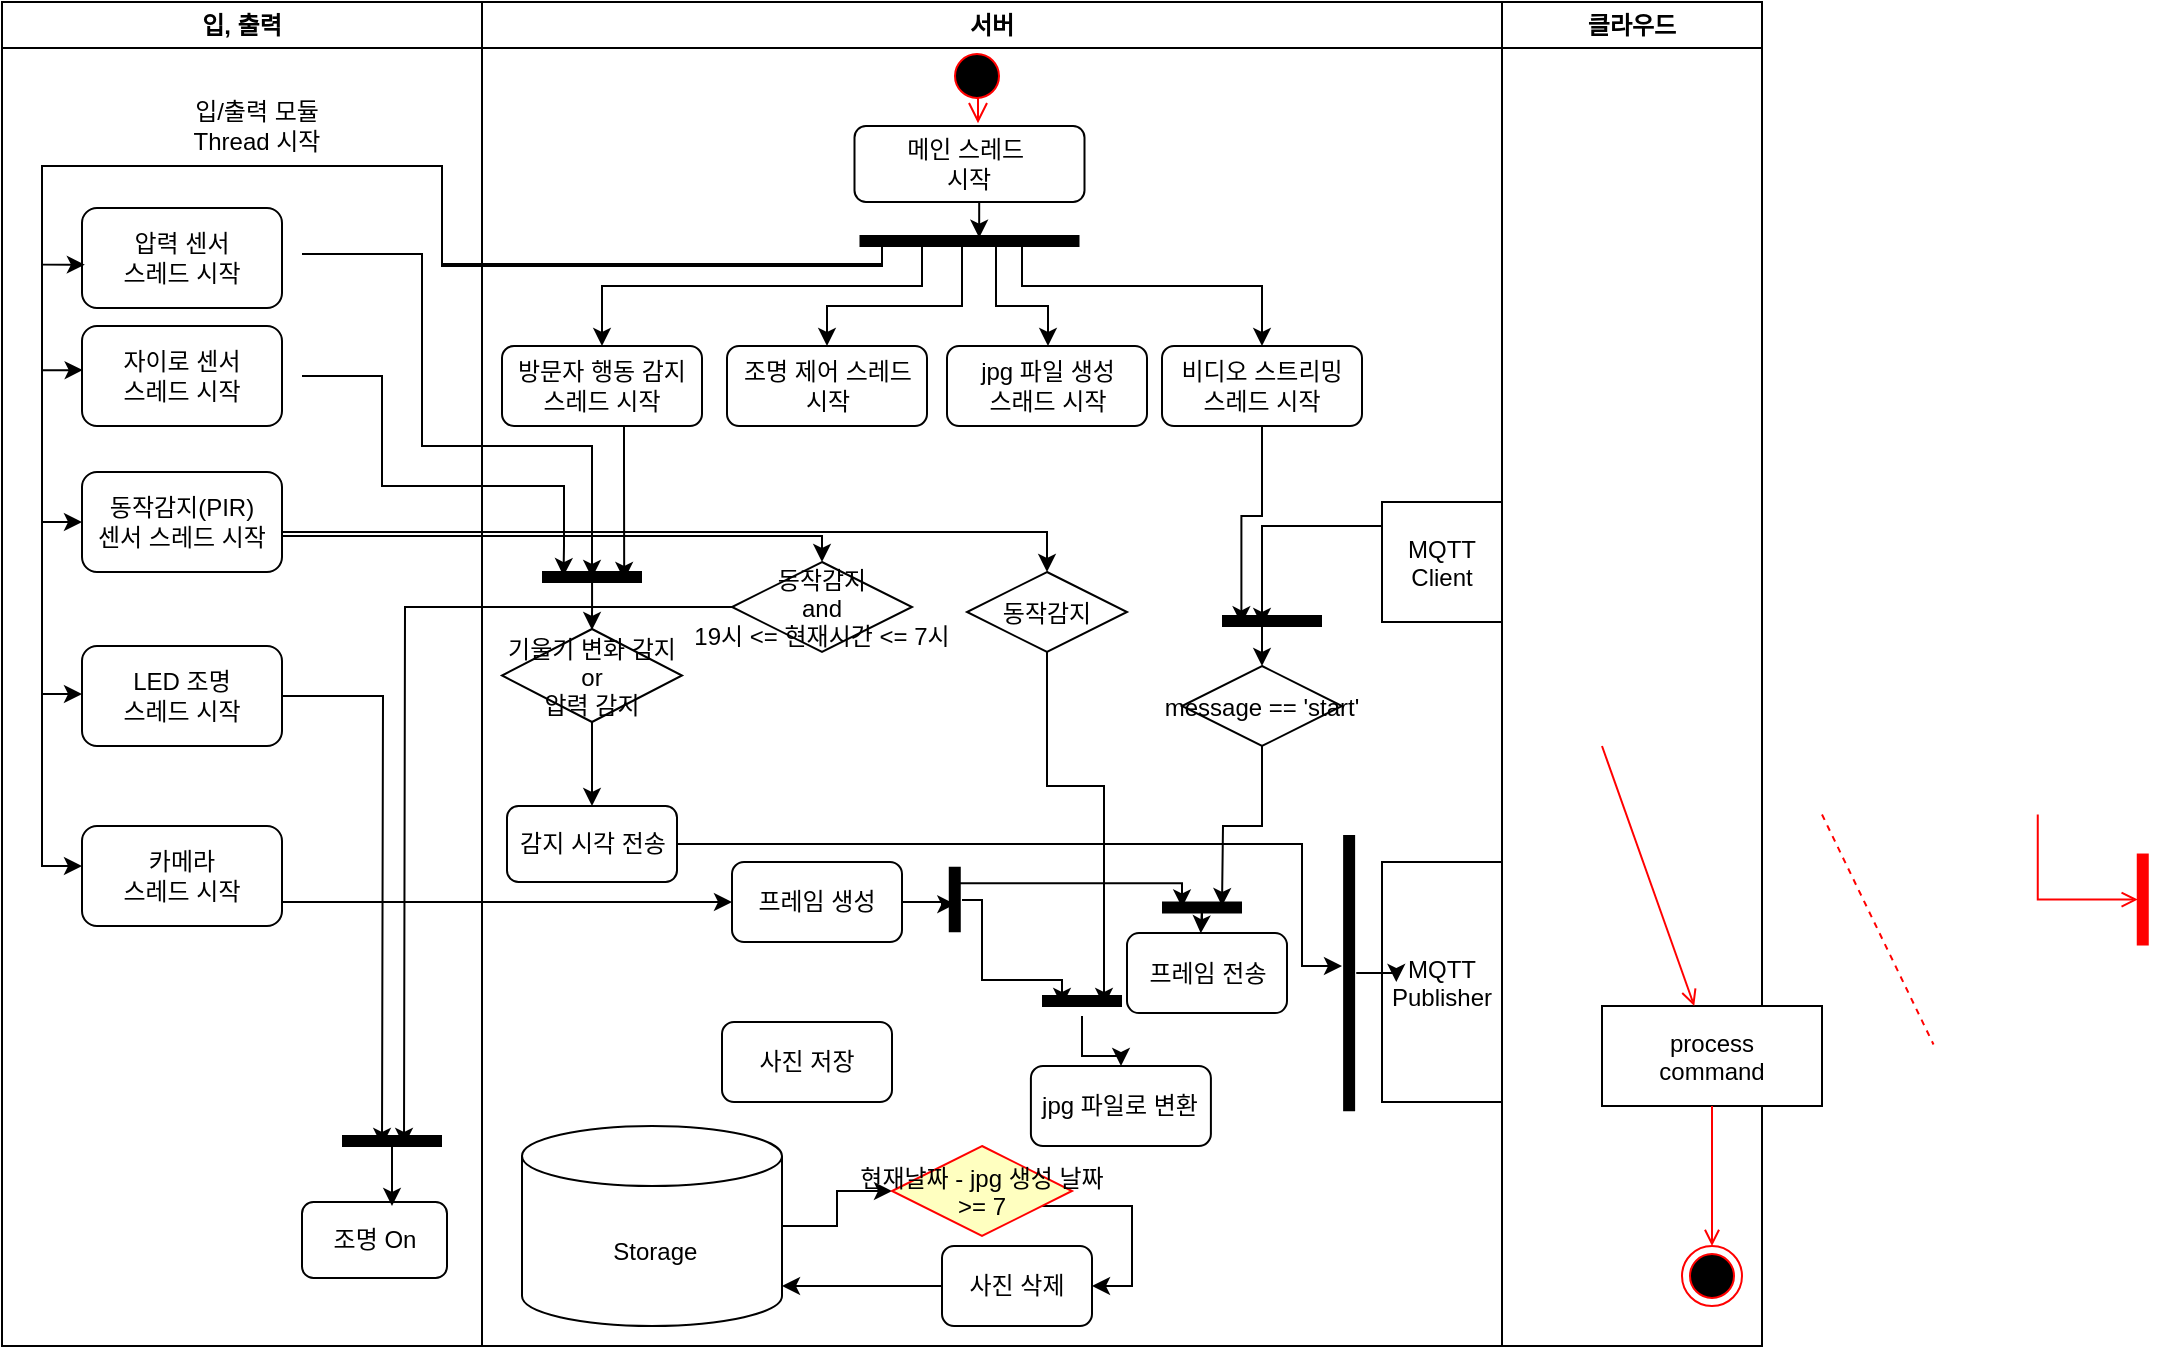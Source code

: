 <mxfile version="14.7.4" type="github">
  <diagram name="Page-1" id="e7e014a7-5840-1c2e-5031-d8a46d1fe8dd">
    <mxGraphModel dx="752" dy="374" grid="1" gridSize="10" guides="1" tooltips="1" connect="1" arrows="1" fold="1" page="1" pageScale="1" pageWidth="1169" pageHeight="826" background="none" math="0" shadow="0">
      <root>
        <mxCell id="0" />
        <mxCell id="1" parent="0" />
        <mxCell id="2" value="입, 출력" style="swimlane;whiteSpace=wrap;startSize=23;" parent="1" vertex="1">
          <mxGeometry x="190" y="128" width="240" height="672" as="geometry" />
        </mxCell>
        <mxCell id="L_vHGLZkjsYfhN7t1LTF-90" value="&lt;font style=&quot;font-size: 12px&quot;&gt;입/출력 모듈 Thread 시작&lt;/font&gt;" style="text;html=1;strokeColor=none;fillColor=none;align=center;verticalAlign=middle;whiteSpace=wrap;rounded=0;rotation=0;" vertex="1" parent="2">
          <mxGeometry x="90" y="52" width="74.5" height="20" as="geometry" />
        </mxCell>
        <mxCell id="L_vHGLZkjsYfhN7t1LTF-173" value="&lt;span&gt;압력 센서&lt;/span&gt;&lt;br&gt;스레드 시작" style="rounded=1;whiteSpace=wrap;html=1;startSize=23;" vertex="1" parent="2">
          <mxGeometry x="40" y="103" width="100" height="50" as="geometry" />
        </mxCell>
        <mxCell id="L_vHGLZkjsYfhN7t1LTF-172" value="자이로 센서&lt;br style=&quot;padding: 0px ; margin: 0px&quot;&gt;스레드 시작" style="rounded=1;whiteSpace=wrap;html=1;startSize=23;" vertex="1" parent="2">
          <mxGeometry x="40" y="162" width="100" height="50" as="geometry" />
        </mxCell>
        <mxCell id="L_vHGLZkjsYfhN7t1LTF-171" value="동작감지(PIR)&lt;br&gt;센서 스레드 시작" style="rounded=1;whiteSpace=wrap;html=1;startSize=23;" vertex="1" parent="2">
          <mxGeometry x="40" y="235" width="100" height="50" as="geometry" />
        </mxCell>
        <mxCell id="L_vHGLZkjsYfhN7t1LTF-170" value="&lt;span&gt;LED 조명&lt;br&gt;스레드 시작&lt;br&gt;&lt;/span&gt;" style="rounded=1;whiteSpace=wrap;html=1;startSize=23;" vertex="1" parent="2">
          <mxGeometry x="40" y="322" width="100" height="50" as="geometry" />
        </mxCell>
        <mxCell id="L_vHGLZkjsYfhN7t1LTF-176" value="&lt;span&gt;카메라&lt;/span&gt;&lt;br style=&quot;padding: 0px ; margin: 0px&quot;&gt;스레드 시작" style="rounded=1;whiteSpace=wrap;html=1;startSize=23;" vertex="1" parent="2">
          <mxGeometry x="40" y="412" width="100" height="50" as="geometry" />
        </mxCell>
        <mxCell id="L_vHGLZkjsYfhN7t1LTF-133" value="조명 On" style="rounded=1;whiteSpace=wrap;html=1;startSize=23;" vertex="1" parent="2">
          <mxGeometry x="150" y="600" width="72.5" height="38" as="geometry" />
        </mxCell>
        <mxCell id="3" value="서버" style="swimlane;whiteSpace=wrap;startSize=23;" parent="1" vertex="1">
          <mxGeometry x="430" y="128" width="510" height="672" as="geometry" />
        </mxCell>
        <mxCell id="14" value="" style="edgeStyle=elbowEdgeStyle;elbow=horizontal;verticalAlign=bottom;endArrow=open;endSize=8;strokeColor=#FF0000;endFill=1;rounded=0;exitX=0.577;exitY=0.84;exitDx=0;exitDy=0;exitPerimeter=0;entryX=0.537;entryY=-0.036;entryDx=0;entryDy=0;entryPerimeter=0;" parent="3" source="13" target="L_vHGLZkjsYfhN7t1LTF-69" edge="1">
          <mxGeometry x="332.5" y="10" as="geometry">
            <mxPoint x="366" y="72" as="targetPoint" />
            <Array as="points">
              <mxPoint x="248" y="62" />
            </Array>
          </mxGeometry>
        </mxCell>
        <mxCell id="L_vHGLZkjsYfhN7t1LTF-147" style="edgeStyle=orthogonalEdgeStyle;rounded=0;orthogonalLoop=1;jettySize=auto;html=1;exitX=0.5;exitY=1;exitDx=0;exitDy=0;entryX=0.544;entryY=0.389;entryDx=0;entryDy=0;entryPerimeter=0;startSize=23;strokeColor=#000000;" edge="1" parent="3" source="L_vHGLZkjsYfhN7t1LTF-69" target="L_vHGLZkjsYfhN7t1LTF-71">
          <mxGeometry relative="1" as="geometry" />
        </mxCell>
        <mxCell id="L_vHGLZkjsYfhN7t1LTF-69" value="메인 스레드&amp;nbsp;&lt;br&gt;시작" style="rounded=1;whiteSpace=wrap;html=1;" vertex="1" parent="3">
          <mxGeometry x="186.25" y="62" width="115" height="38" as="geometry" />
        </mxCell>
        <mxCell id="L_vHGLZkjsYfhN7t1LTF-148" style="edgeStyle=orthogonalEdgeStyle;rounded=0;orthogonalLoop=1;jettySize=auto;html=1;startSize=23;strokeColor=#000000;exitX=0.468;exitY=0.528;exitDx=0;exitDy=0;exitPerimeter=0;" edge="1" parent="3" source="L_vHGLZkjsYfhN7t1LTF-71" target="L_vHGLZkjsYfhN7t1LTF-99">
          <mxGeometry relative="1" as="geometry">
            <Array as="points">
              <mxPoint x="220" y="120" />
              <mxPoint x="220" y="142" />
              <mxPoint x="60" y="142" />
            </Array>
          </mxGeometry>
        </mxCell>
        <mxCell id="L_vHGLZkjsYfhN7t1LTF-149" style="edgeStyle=orthogonalEdgeStyle;rounded=0;orthogonalLoop=1;jettySize=auto;html=1;exitX=0.567;exitY=0.544;exitDx=0;exitDy=0;exitPerimeter=0;entryX=0.5;entryY=0;entryDx=0;entryDy=0;startSize=23;strokeColor=#000000;" edge="1" parent="3" source="L_vHGLZkjsYfhN7t1LTF-71" target="L_vHGLZkjsYfhN7t1LTF-96">
          <mxGeometry relative="1" as="geometry">
            <Array as="points">
              <mxPoint x="240" y="120" />
              <mxPoint x="240" y="152" />
              <mxPoint x="173" y="152" />
            </Array>
          </mxGeometry>
        </mxCell>
        <mxCell id="L_vHGLZkjsYfhN7t1LTF-150" style="edgeStyle=orthogonalEdgeStyle;rounded=0;orthogonalLoop=1;jettySize=auto;html=1;exitX=0.75;exitY=0.5;exitDx=0;exitDy=0;exitPerimeter=0;startSize=23;strokeColor=#000000;" edge="1" parent="3" source="L_vHGLZkjsYfhN7t1LTF-71" target="L_vHGLZkjsYfhN7t1LTF-97">
          <mxGeometry relative="1" as="geometry">
            <Array as="points">
              <mxPoint x="257" y="152" />
              <mxPoint x="283" y="152" />
            </Array>
          </mxGeometry>
        </mxCell>
        <mxCell id="L_vHGLZkjsYfhN7t1LTF-151" style="edgeStyle=orthogonalEdgeStyle;rounded=0;orthogonalLoop=1;jettySize=auto;html=1;exitX=0.75;exitY=0.5;exitDx=0;exitDy=0;exitPerimeter=0;entryX=0.5;entryY=0;entryDx=0;entryDy=0;startSize=23;strokeColor=#000000;" edge="1" parent="3" source="L_vHGLZkjsYfhN7t1LTF-71" target="L_vHGLZkjsYfhN7t1LTF-100">
          <mxGeometry relative="1" as="geometry">
            <Array as="points">
              <mxPoint x="270" y="120" />
              <mxPoint x="270" y="142" />
              <mxPoint x="390" y="142" />
            </Array>
          </mxGeometry>
        </mxCell>
        <mxCell id="L_vHGLZkjsYfhN7t1LTF-71" value="" style="shape=line;strokeWidth=6;strokeColor=#000000;rotation=0;fillColor=#FFFFFF;" vertex="1" parent="3">
          <mxGeometry x="188.75" y="112" width="110" height="15" as="geometry" />
        </mxCell>
        <mxCell id="13" value="" style="ellipse;shape=startState;fillColor=#000000;strokeColor=#ff0000;" parent="3" vertex="1">
          <mxGeometry x="232.5" y="22" width="30" height="30" as="geometry" />
        </mxCell>
        <mxCell id="L_vHGLZkjsYfhN7t1LTF-84" value="MQTT&#xa;Client" style="" vertex="1" parent="3">
          <mxGeometry x="450" y="250" width="60" height="60" as="geometry" />
        </mxCell>
        <mxCell id="L_vHGLZkjsYfhN7t1LTF-85" value="MQTT&#xa;Publisher" style="shadow=0;" vertex="1" parent="3">
          <mxGeometry x="450" y="430" width="60" height="120" as="geometry" />
        </mxCell>
        <mxCell id="L_vHGLZkjsYfhN7t1LTF-100" value="비디오 스트리밍&lt;br style=&quot;padding: 0px ; margin: 0px&quot;&gt;스레드 시작" style="rounded=1;whiteSpace=wrap;html=1;strokeColor=#000000;fillColor=#FFFFFF;" vertex="1" parent="3">
          <mxGeometry x="340" y="172" width="100" height="40" as="geometry" />
        </mxCell>
        <mxCell id="L_vHGLZkjsYfhN7t1LTF-168" style="edgeStyle=orthogonalEdgeStyle;rounded=0;orthogonalLoop=1;jettySize=auto;html=1;entryX=0.822;entryY=0.6;entryDx=0;entryDy=0;entryPerimeter=0;startSize=23;strokeColor=#000000;" edge="1" parent="3" source="L_vHGLZkjsYfhN7t1LTF-99" target="L_vHGLZkjsYfhN7t1LTF-167">
          <mxGeometry relative="1" as="geometry">
            <Array as="points">
              <mxPoint x="71" y="232" />
              <mxPoint x="71" y="232" />
            </Array>
          </mxGeometry>
        </mxCell>
        <mxCell id="L_vHGLZkjsYfhN7t1LTF-99" value="방문자 행동 감지&lt;br style=&quot;padding: 0px ; margin: 0px&quot;&gt;스레드 시작" style="rounded=1;whiteSpace=wrap;html=1;strokeColor=#000000;fillColor=#FFFFFF;" vertex="1" parent="3">
          <mxGeometry x="10" y="172" width="100" height="40" as="geometry" />
        </mxCell>
        <mxCell id="L_vHGLZkjsYfhN7t1LTF-97" value="jpg 파일 생성&lt;br style=&quot;padding: 0px ; margin: 0px&quot;&gt;스래드 시작" style="rounded=1;whiteSpace=wrap;html=1;strokeColor=#000000;fillColor=#FFFFFF;" vertex="1" parent="3">
          <mxGeometry x="232.5" y="172" width="100" height="40" as="geometry" />
        </mxCell>
        <mxCell id="L_vHGLZkjsYfhN7t1LTF-96" value="조명 제어 스레드&lt;br&gt;시작" style="rounded=1;whiteSpace=wrap;html=1;strokeColor=#000000;fillColor=#FFFFFF;" vertex="1" parent="3">
          <mxGeometry x="122.5" y="172" width="100" height="40" as="geometry" />
        </mxCell>
        <mxCell id="21" value="동작감지" style="rhombus;fillColor=#FFFFFF;strokeColor=#000000;" parent="3" vertex="1">
          <mxGeometry x="242.5" y="285" width="80" height="40" as="geometry" />
        </mxCell>
        <mxCell id="L_vHGLZkjsYfhN7t1LTF-118" value="jpg 파일로 변환" style="rounded=1;whiteSpace=wrap;html=1;strokeColor=#000000;fillColor=#FFFFFF;" vertex="1" parent="3">
          <mxGeometry x="274.45" y="532" width="90" height="40" as="geometry" />
        </mxCell>
        <mxCell id="L_vHGLZkjsYfhN7t1LTF-204" style="edgeStyle=orthogonalEdgeStyle;rounded=0;orthogonalLoop=1;jettySize=auto;html=1;startSize=23;strokeColor=#000000;" edge="1" parent="3" source="L_vHGLZkjsYfhN7t1LTF-119">
          <mxGeometry relative="1" as="geometry">
            <mxPoint x="370" y="452" as="targetPoint" />
          </mxGeometry>
        </mxCell>
        <mxCell id="L_vHGLZkjsYfhN7t1LTF-119" value="message == &#39;start&#39;" style="rhombus;fillColor=#FFFFFF;strokeColor=#000000;" vertex="1" parent="3">
          <mxGeometry x="350.0" y="332" width="80" height="40" as="geometry" />
        </mxCell>
        <mxCell id="L_vHGLZkjsYfhN7t1LTF-120" value="프레임 생성" style="rounded=1;whiteSpace=wrap;html=1;strokeColor=#000000;fillColor=#FFFFFF;" vertex="1" parent="3">
          <mxGeometry x="125" y="430" width="85" height="40" as="geometry" />
        </mxCell>
        <mxCell id="L_vHGLZkjsYfhN7t1LTF-122" value="동작감지&#xa;and&#xa;19시 &lt;= 현재시간 &lt;= 7시" style="rhombus;fillColor=#FFFFFF;strokeColor=#000000;" vertex="1" parent="3">
          <mxGeometry x="125" y="280" width="90" height="45" as="geometry" />
        </mxCell>
        <mxCell id="L_vHGLZkjsYfhN7t1LTF-183" style="edgeStyle=orthogonalEdgeStyle;rounded=0;orthogonalLoop=1;jettySize=auto;html=1;startSize=23;strokeColor=#000000;" edge="1" parent="3" source="L_vHGLZkjsYfhN7t1LTF-123" target="L_vHGLZkjsYfhN7t1LTF-132">
          <mxGeometry relative="1" as="geometry" />
        </mxCell>
        <mxCell id="L_vHGLZkjsYfhN7t1LTF-123" value="기울기 변화 감지&#xa;or&#xa;압력 감지" style="rhombus;fillColor=#FFFFFF;strokeColor=#000000;shadow=0;" vertex="1" parent="3">
          <mxGeometry x="10" y="313.5" width="90" height="46.5" as="geometry" />
        </mxCell>
        <mxCell id="L_vHGLZkjsYfhN7t1LTF-200" style="edgeStyle=orthogonalEdgeStyle;rounded=0;orthogonalLoop=1;jettySize=auto;html=1;startSize=23;strokeColor=#000000;" edge="1" parent="3" source="L_vHGLZkjsYfhN7t1LTF-127" target="L_vHGLZkjsYfhN7t1LTF-128">
          <mxGeometry relative="1" as="geometry" />
        </mxCell>
        <mxCell id="L_vHGLZkjsYfhN7t1LTF-127" value="&amp;nbsp;Storage" style="shape=cylinder3;whiteSpace=wrap;html=1;boundedLbl=1;backgroundOutline=1;size=15;startSize=23;" vertex="1" parent="3">
          <mxGeometry x="20" y="562" width="130" height="100" as="geometry" />
        </mxCell>
        <mxCell id="L_vHGLZkjsYfhN7t1LTF-201" style="edgeStyle=orthogonalEdgeStyle;rounded=0;orthogonalLoop=1;jettySize=auto;html=1;entryX=1;entryY=0.5;entryDx=0;entryDy=0;startSize=23;strokeColor=#000000;" edge="1" parent="3" source="L_vHGLZkjsYfhN7t1LTF-128" target="L_vHGLZkjsYfhN7t1LTF-130">
          <mxGeometry relative="1" as="geometry">
            <Array as="points">
              <mxPoint x="325" y="602" />
              <mxPoint x="325" y="642" />
            </Array>
          </mxGeometry>
        </mxCell>
        <mxCell id="L_vHGLZkjsYfhN7t1LTF-128" value="현재날짜 - jpg 생성 날짜&#xa;&gt;= 7" style="rhombus;fillColor=#ffffc0;strokeColor=#ff0000;" vertex="1" parent="3">
          <mxGeometry x="205" y="572" width="90" height="45" as="geometry" />
        </mxCell>
        <mxCell id="L_vHGLZkjsYfhN7t1LTF-202" style="edgeStyle=orthogonalEdgeStyle;rounded=0;orthogonalLoop=1;jettySize=auto;html=1;startSize=23;strokeColor=#000000;" edge="1" parent="3" source="L_vHGLZkjsYfhN7t1LTF-130" target="L_vHGLZkjsYfhN7t1LTF-127">
          <mxGeometry relative="1" as="geometry">
            <Array as="points">
              <mxPoint x="190" y="642" />
              <mxPoint x="190" y="642" />
            </Array>
          </mxGeometry>
        </mxCell>
        <mxCell id="L_vHGLZkjsYfhN7t1LTF-130" value="사진 삭제" style="rounded=1;whiteSpace=wrap;html=1;startSize=23;" vertex="1" parent="3">
          <mxGeometry x="230" y="622" width="75" height="40" as="geometry" />
        </mxCell>
        <mxCell id="L_vHGLZkjsYfhN7t1LTF-131" value="사진 저장" style="rounded=1;whiteSpace=wrap;html=1;startSize=23;" vertex="1" parent="3">
          <mxGeometry x="120" y="510" width="85" height="40" as="geometry" />
        </mxCell>
        <mxCell id="L_vHGLZkjsYfhN7t1LTF-132" value="감지 시각 전송" style="rounded=1;whiteSpace=wrap;html=1;startSize=23;" vertex="1" parent="3">
          <mxGeometry x="12.5" y="402" width="85" height="38" as="geometry" />
        </mxCell>
        <mxCell id="L_vHGLZkjsYfhN7t1LTF-134" value="프레임 전송" style="rounded=1;whiteSpace=wrap;html=1;strokeColor=#000000;fillColor=#FFFFFF;" vertex="1" parent="3">
          <mxGeometry x="322.5" y="465.56" width="80" height="40" as="geometry" />
        </mxCell>
        <mxCell id="L_vHGLZkjsYfhN7t1LTF-137" style="edgeStyle=orthogonalEdgeStyle;rounded=0;orthogonalLoop=1;jettySize=auto;html=1;exitX=0.5;exitY=1;exitDx=0;exitDy=0;startSize=23;strokeColor=#000000;" edge="1" parent="3" source="21" target="21">
          <mxGeometry relative="1" as="geometry" />
        </mxCell>
        <mxCell id="L_vHGLZkjsYfhN7t1LTF-138" value="" style="shape=line;strokeWidth=6;strokeColor=#000000;rotation=90;fillColor=#FFFFFF;" vertex="1" parent="3">
          <mxGeometry x="364.45" y="481.99" width="138.22" height="7.13" as="geometry" />
        </mxCell>
        <mxCell id="L_vHGLZkjsYfhN7t1LTF-144" style="edgeStyle=orthogonalEdgeStyle;rounded=0;orthogonalLoop=1;jettySize=auto;html=1;startSize=23;strokeColor=#000000;" edge="1" parent="3" source="L_vHGLZkjsYfhN7t1LTF-138" target="L_vHGLZkjsYfhN7t1LTF-85">
          <mxGeometry relative="1" as="geometry" />
        </mxCell>
        <mxCell id="L_vHGLZkjsYfhN7t1LTF-169" style="edgeStyle=orthogonalEdgeStyle;rounded=0;orthogonalLoop=1;jettySize=auto;html=1;startSize=23;strokeColor=#000000;exitX=0.501;exitY=0.547;exitDx=0;exitDy=0;exitPerimeter=0;" edge="1" parent="3" source="L_vHGLZkjsYfhN7t1LTF-167">
          <mxGeometry relative="1" as="geometry">
            <mxPoint x="55" y="314" as="targetPoint" />
          </mxGeometry>
        </mxCell>
        <mxCell id="L_vHGLZkjsYfhN7t1LTF-167" value="" style="shape=line;strokeWidth=6;strokeColor=#000000;rotation=0;fillColor=#FFFFFF;" vertex="1" parent="3">
          <mxGeometry x="30" y="280" width="50" height="15" as="geometry" />
        </mxCell>
        <mxCell id="L_vHGLZkjsYfhN7t1LTF-192" style="edgeStyle=orthogonalEdgeStyle;rounded=0;orthogonalLoop=1;jettySize=auto;html=1;startSize=23;strokeColor=#000000;" edge="1" parent="3" source="21">
          <mxGeometry relative="1" as="geometry">
            <mxPoint x="311" y="502" as="targetPoint" />
            <Array as="points">
              <mxPoint x="283" y="392" />
              <mxPoint x="311" y="392" />
            </Array>
          </mxGeometry>
        </mxCell>
        <mxCell id="4" value="클라우드" style="swimlane;whiteSpace=wrap" parent="1" vertex="1">
          <mxGeometry x="940" y="128" width="130" height="672" as="geometry" />
        </mxCell>
        <mxCell id="33" value="process&#xa;command" style="" parent="4" vertex="1">
          <mxGeometry x="50" y="502" width="110" height="50" as="geometry" />
        </mxCell>
        <mxCell id="37" value="" style="edgeStyle=none;strokeColor=#FF0000;endArrow=open;endFill=1;rounded=0" parent="4" target="33" edge="1">
          <mxGeometry width="100" height="100" relative="1" as="geometry">
            <mxPoint x="50" y="372" as="sourcePoint" />
            <mxPoint x="90" y="429.5" as="targetPoint" />
          </mxGeometry>
        </mxCell>
        <mxCell id="38" value="" style="ellipse;shape=endState;fillColor=#000000;strokeColor=#ff0000" parent="4" vertex="1">
          <mxGeometry x="90" y="622" width="30" height="30" as="geometry" />
        </mxCell>
        <mxCell id="39" value="" style="endArrow=open;strokeColor=#FF0000;endFill=1;rounded=0" parent="4" source="33" target="38" edge="1">
          <mxGeometry relative="1" as="geometry" />
        </mxCell>
        <mxCell id="32" value="" style="endArrow=none;strokeColor=#FF0000;endFill=0;rounded=0;dashed=1" parent="1" edge="1">
          <mxGeometry relative="1" as="geometry">
            <mxPoint x="1100.001" y="534.26" as="sourcePoint" />
            <mxPoint x="1155.759" y="649.26" as="targetPoint" />
          </mxGeometry>
        </mxCell>
        <mxCell id="34" value="" style="whiteSpace=wrap;strokeColor=#FF0000;fillColor=#FF0000" parent="1" vertex="1">
          <mxGeometry x="1257.88" y="554.26" width="5" height="45" as="geometry" />
        </mxCell>
        <mxCell id="41" value="" style="edgeStyle=elbowEdgeStyle;elbow=horizontal;entryX=0;entryY=0.5;strokeColor=#FF0000;endArrow=open;endFill=1;rounded=0" parent="1" target="34" edge="1">
          <mxGeometry width="100" height="100" relative="1" as="geometry">
            <mxPoint x="1207.88" y="534.26" as="sourcePoint" />
            <mxPoint x="1172.88" y="539.26" as="targetPoint" />
            <Array as="points">
              <mxPoint x="1207.88" y="559.26" />
            </Array>
          </mxGeometry>
        </mxCell>
        <mxCell id="L_vHGLZkjsYfhN7t1LTF-153" style="edgeStyle=orthogonalEdgeStyle;rounded=0;orthogonalLoop=1;jettySize=auto;html=1;startSize=23;strokeColor=#000000;exitX=0.25;exitY=0.5;exitDx=0;exitDy=0;exitPerimeter=0;entryX=0.013;entryY=0.611;entryDx=0;entryDy=0;entryPerimeter=0;" edge="1" parent="1" source="L_vHGLZkjsYfhN7t1LTF-71">
          <mxGeometry relative="1" as="geometry">
            <mxPoint x="231.43" y="259.328" as="targetPoint" />
            <mxPoint x="647" y="265" as="sourcePoint" />
            <Array as="points">
              <mxPoint x="630" y="248" />
              <mxPoint x="630" y="259" />
              <mxPoint x="410" y="259" />
              <mxPoint x="410" y="210" />
              <mxPoint x="210" y="210" />
              <mxPoint x="210" y="259" />
            </Array>
          </mxGeometry>
        </mxCell>
        <mxCell id="L_vHGLZkjsYfhN7t1LTF-158" style="edgeStyle=orthogonalEdgeStyle;rounded=0;orthogonalLoop=1;jettySize=auto;html=1;exitX=0.25;exitY=0.5;exitDx=0;exitDy=0;exitPerimeter=0;entryX=0.003;entryY=0.441;entryDx=0;entryDy=0;entryPerimeter=0;startSize=23;strokeColor=#000000;" edge="1" parent="1" source="L_vHGLZkjsYfhN7t1LTF-71">
          <mxGeometry relative="1" as="geometry">
            <mxPoint x="230.33" y="312.05" as="targetPoint" />
            <Array as="points">
              <mxPoint x="630" y="248" />
              <mxPoint x="630" y="260" />
              <mxPoint x="410" y="260" />
              <mxPoint x="410" y="210" />
              <mxPoint x="210" y="210" />
              <mxPoint x="210" y="312" />
            </Array>
          </mxGeometry>
        </mxCell>
        <mxCell id="L_vHGLZkjsYfhN7t1LTF-159" style="edgeStyle=orthogonalEdgeStyle;rounded=0;orthogonalLoop=1;jettySize=auto;html=1;exitX=0.25;exitY=0.5;exitDx=0;exitDy=0;exitPerimeter=0;entryX=0;entryY=0.5;entryDx=0;entryDy=0;startSize=23;strokeColor=#000000;" edge="1" parent="1" source="L_vHGLZkjsYfhN7t1LTF-71" target="L_vHGLZkjsYfhN7t1LTF-171">
          <mxGeometry relative="1" as="geometry">
            <mxPoint x="230" y="394" as="targetPoint" />
            <Array as="points">
              <mxPoint x="630" y="248" />
              <mxPoint x="630" y="260" />
              <mxPoint x="410" y="260" />
              <mxPoint x="410" y="210" />
              <mxPoint x="210" y="210" />
              <mxPoint x="210" y="388" />
            </Array>
          </mxGeometry>
        </mxCell>
        <mxCell id="L_vHGLZkjsYfhN7t1LTF-160" style="edgeStyle=orthogonalEdgeStyle;rounded=0;orthogonalLoop=1;jettySize=auto;html=1;exitX=0.25;exitY=0.5;exitDx=0;exitDy=0;exitPerimeter=0;entryX=0;entryY=0.5;entryDx=0;entryDy=0;startSize=23;strokeColor=#000000;" edge="1" parent="1" source="L_vHGLZkjsYfhN7t1LTF-71">
          <mxGeometry relative="1" as="geometry">
            <mxPoint x="230" y="474" as="targetPoint" />
            <Array as="points">
              <mxPoint x="630" y="248" />
              <mxPoint x="630" y="260" />
              <mxPoint x="410" y="260" />
              <mxPoint x="410" y="210" />
              <mxPoint x="210" y="210" />
              <mxPoint x="210" y="474" />
            </Array>
          </mxGeometry>
        </mxCell>
        <mxCell id="L_vHGLZkjsYfhN7t1LTF-161" style="edgeStyle=orthogonalEdgeStyle;rounded=0;orthogonalLoop=1;jettySize=auto;html=1;exitX=0.25;exitY=0.5;exitDx=0;exitDy=0;exitPerimeter=0;entryX=0;entryY=0.6;entryDx=0;entryDy=0;entryPerimeter=0;startSize=23;strokeColor=#000000;" edge="1" parent="1" source="L_vHGLZkjsYfhN7t1LTF-71">
          <mxGeometry relative="1" as="geometry">
            <mxPoint x="230" y="560" as="targetPoint" />
            <Array as="points">
              <mxPoint x="630" y="248" />
              <mxPoint x="630" y="260" />
              <mxPoint x="410" y="260" />
              <mxPoint x="410" y="210" />
              <mxPoint x="210" y="210" />
              <mxPoint x="210" y="560" />
            </Array>
          </mxGeometry>
        </mxCell>
        <mxCell id="L_vHGLZkjsYfhN7t1LTF-162" style="edgeStyle=orthogonalEdgeStyle;rounded=0;orthogonalLoop=1;jettySize=auto;html=1;entryX=0.5;entryY=0;entryDx=0;entryDy=0;startSize=23;strokeColor=#000000;exitX=1;exitY=0.5;exitDx=0;exitDy=0;" edge="1" parent="1" source="L_vHGLZkjsYfhN7t1LTF-171" target="L_vHGLZkjsYfhN7t1LTF-122">
          <mxGeometry relative="1" as="geometry">
            <mxPoint x="340" y="395" as="sourcePoint" />
            <Array as="points">
              <mxPoint x="330" y="395" />
              <mxPoint x="600" y="395" />
            </Array>
          </mxGeometry>
        </mxCell>
        <mxCell id="L_vHGLZkjsYfhN7t1LTF-163" style="edgeStyle=orthogonalEdgeStyle;rounded=0;orthogonalLoop=1;jettySize=auto;html=1;entryX=0.5;entryY=0;entryDx=0;entryDy=0;startSize=23;strokeColor=#000000;" edge="1" parent="1" source="L_vHGLZkjsYfhN7t1LTF-171" target="21">
          <mxGeometry relative="1" as="geometry">
            <mxPoint x="340" y="393" as="sourcePoint" />
            <Array as="points">
              <mxPoint x="713" y="393" />
            </Array>
          </mxGeometry>
        </mxCell>
        <mxCell id="L_vHGLZkjsYfhN7t1LTF-164" style="edgeStyle=orthogonalEdgeStyle;rounded=0;orthogonalLoop=1;jettySize=auto;html=1;startSize=23;strokeColor=#000000;" edge="1" parent="1">
          <mxGeometry relative="1" as="geometry">
            <mxPoint x="340" y="254.029" as="sourcePoint" />
            <mxPoint x="485" y="416" as="targetPoint" />
            <Array as="points">
              <mxPoint x="400" y="254" />
              <mxPoint x="400" y="350" />
              <mxPoint x="485" y="350" />
              <mxPoint x="485" y="416" />
            </Array>
          </mxGeometry>
        </mxCell>
        <mxCell id="L_vHGLZkjsYfhN7t1LTF-166" style="edgeStyle=orthogonalEdgeStyle;rounded=0;orthogonalLoop=1;jettySize=auto;html=1;startSize=23;strokeColor=#000000;entryX=0.215;entryY=0.47;entryDx=0;entryDy=0;entryPerimeter=0;" edge="1" parent="1" target="L_vHGLZkjsYfhN7t1LTF-167">
          <mxGeometry relative="1" as="geometry">
            <mxPoint x="340" y="315" as="sourcePoint" />
            <Array as="points">
              <mxPoint x="380" y="315" />
              <mxPoint x="380" y="370" />
              <mxPoint x="471" y="370" />
              <mxPoint x="471" y="400" />
              <mxPoint x="471" y="400" />
            </Array>
          </mxGeometry>
        </mxCell>
        <mxCell id="L_vHGLZkjsYfhN7t1LTF-178" style="edgeStyle=orthogonalEdgeStyle;rounded=0;orthogonalLoop=1;jettySize=auto;html=1;startSize=23;strokeColor=#000000;" edge="1" parent="1" source="L_vHGLZkjsYfhN7t1LTF-122">
          <mxGeometry relative="1" as="geometry">
            <mxPoint x="391" y="700" as="targetPoint" />
          </mxGeometry>
        </mxCell>
        <mxCell id="L_vHGLZkjsYfhN7t1LTF-180" style="edgeStyle=orthogonalEdgeStyle;rounded=0;orthogonalLoop=1;jettySize=auto;html=1;startSize=23;strokeColor=#000000;" edge="1" parent="1" source="L_vHGLZkjsYfhN7t1LTF-170">
          <mxGeometry relative="1" as="geometry">
            <mxPoint x="380.0" y="700" as="targetPoint" />
          </mxGeometry>
        </mxCell>
        <mxCell id="L_vHGLZkjsYfhN7t1LTF-182" style="edgeStyle=orthogonalEdgeStyle;rounded=0;orthogonalLoop=1;jettySize=auto;html=1;startSize=23;strokeColor=#000000;" edge="1" parent="1">
          <mxGeometry relative="1" as="geometry">
            <mxPoint x="385" y="698" as="sourcePoint" />
            <mxPoint x="385" y="730" as="targetPoint" />
          </mxGeometry>
        </mxCell>
        <mxCell id="L_vHGLZkjsYfhN7t1LTF-181" value="" style="shape=line;strokeWidth=6;strokeColor=#000000;rotation=0;fillColor=#FFFFFF;" vertex="1" parent="1">
          <mxGeometry x="360" y="690" width="50" height="15" as="geometry" />
        </mxCell>
        <mxCell id="L_vHGLZkjsYfhN7t1LTF-184" style="edgeStyle=orthogonalEdgeStyle;rounded=0;orthogonalLoop=1;jettySize=auto;html=1;startSize=23;strokeColor=#000000;" edge="1" parent="1" source="L_vHGLZkjsYfhN7t1LTF-132">
          <mxGeometry relative="1" as="geometry">
            <mxPoint x="860" y="610" as="targetPoint" />
            <Array as="points">
              <mxPoint x="840" y="549" />
            </Array>
          </mxGeometry>
        </mxCell>
        <mxCell id="L_vHGLZkjsYfhN7t1LTF-185" style="edgeStyle=orthogonalEdgeStyle;rounded=0;orthogonalLoop=1;jettySize=auto;html=1;startSize=23;strokeColor=#000000;" edge="1" parent="1" source="L_vHGLZkjsYfhN7t1LTF-176" target="L_vHGLZkjsYfhN7t1LTF-120">
          <mxGeometry relative="1" as="geometry">
            <Array as="points">
              <mxPoint x="390" y="578" />
              <mxPoint x="390" y="578" />
            </Array>
          </mxGeometry>
        </mxCell>
        <mxCell id="L_vHGLZkjsYfhN7t1LTF-189" style="edgeStyle=orthogonalEdgeStyle;rounded=0;orthogonalLoop=1;jettySize=auto;html=1;startSize=23;strokeColor=#000000;" edge="1" parent="1">
          <mxGeometry relative="1" as="geometry">
            <mxPoint x="670" y="577" as="sourcePoint" />
            <mxPoint x="720" y="630" as="targetPoint" />
            <Array as="points">
              <mxPoint x="680" y="577" />
              <mxPoint x="680" y="617" />
            </Array>
          </mxGeometry>
        </mxCell>
        <mxCell id="L_vHGLZkjsYfhN7t1LTF-188" value="" style="shape=line;strokeWidth=6;strokeColor=#000000;rotation=90;fillColor=#FFFFFF;" vertex="1" parent="1">
          <mxGeometry x="650" y="573.19" width="32.77" height="7.13" as="geometry" />
        </mxCell>
        <mxCell id="L_vHGLZkjsYfhN7t1LTF-190" style="edgeStyle=orthogonalEdgeStyle;rounded=0;orthogonalLoop=1;jettySize=auto;html=1;entryX=0.571;entryY=0.46;entryDx=0;entryDy=0;entryPerimeter=0;startSize=23;strokeColor=#000000;" edge="1" parent="1" source="L_vHGLZkjsYfhN7t1LTF-120" target="L_vHGLZkjsYfhN7t1LTF-188">
          <mxGeometry relative="1" as="geometry" />
        </mxCell>
        <mxCell id="L_vHGLZkjsYfhN7t1LTF-194" style="edgeStyle=orthogonalEdgeStyle;rounded=0;orthogonalLoop=1;jettySize=auto;html=1;startSize=23;strokeColor=#000000;" edge="1" parent="1" source="L_vHGLZkjsYfhN7t1LTF-193" target="L_vHGLZkjsYfhN7t1LTF-118">
          <mxGeometry relative="1" as="geometry" />
        </mxCell>
        <mxCell id="L_vHGLZkjsYfhN7t1LTF-193" value="" style="shape=line;strokeWidth=6;strokeColor=#000000;rotation=0;fillColor=#FFFFFF;" vertex="1" parent="1">
          <mxGeometry x="710" y="620" width="40" height="15" as="geometry" />
        </mxCell>
        <mxCell id="L_vHGLZkjsYfhN7t1LTF-196" value="" style="shape=line;strokeWidth=6;strokeColor=#000000;rotation=0;fillColor=#FFFFFF;" vertex="1" parent="1">
          <mxGeometry x="800" y="430" width="50" height="15" as="geometry" />
        </mxCell>
        <mxCell id="L_vHGLZkjsYfhN7t1LTF-197" style="edgeStyle=orthogonalEdgeStyle;rounded=0;orthogonalLoop=1;jettySize=auto;html=1;startSize=23;strokeColor=#000000;" edge="1" parent="1" source="L_vHGLZkjsYfhN7t1LTF-84">
          <mxGeometry relative="1" as="geometry">
            <mxPoint x="820" y="440" as="targetPoint" />
            <Array as="points">
              <mxPoint x="820" y="390" />
            </Array>
          </mxGeometry>
        </mxCell>
        <mxCell id="L_vHGLZkjsYfhN7t1LTF-199" style="edgeStyle=orthogonalEdgeStyle;rounded=0;orthogonalLoop=1;jettySize=auto;html=1;entryX=0.194;entryY=0.609;entryDx=0;entryDy=0;entryPerimeter=0;startSize=23;strokeColor=#000000;" edge="1" parent="1" source="L_vHGLZkjsYfhN7t1LTF-100" target="L_vHGLZkjsYfhN7t1LTF-196">
          <mxGeometry relative="1" as="geometry" />
        </mxCell>
        <mxCell id="L_vHGLZkjsYfhN7t1LTF-203" style="edgeStyle=orthogonalEdgeStyle;rounded=0;orthogonalLoop=1;jettySize=auto;html=1;exitX=1;exitY=0.5;exitDx=0;exitDy=0;exitPerimeter=0;entryX=0.5;entryY=0;entryDx=0;entryDy=0;startSize=23;strokeColor=#000000;" edge="1" parent="1" source="L_vHGLZkjsYfhN7t1LTF-196" target="L_vHGLZkjsYfhN7t1LTF-119">
          <mxGeometry relative="1" as="geometry" />
        </mxCell>
        <mxCell id="L_vHGLZkjsYfhN7t1LTF-206" style="edgeStyle=orthogonalEdgeStyle;rounded=0;orthogonalLoop=1;jettySize=auto;html=1;startSize=23;strokeColor=#000000;entryX=0.461;entryY=0.002;entryDx=0;entryDy=0;entryPerimeter=0;" edge="1" parent="1" target="L_vHGLZkjsYfhN7t1LTF-134">
          <mxGeometry relative="1" as="geometry">
            <mxPoint x="790" y="590" as="targetPoint" />
            <mxPoint x="790" y="590" as="sourcePoint" />
            <Array as="points">
              <mxPoint x="790" y="581" />
              <mxPoint x="789" y="581" />
            </Array>
          </mxGeometry>
        </mxCell>
        <mxCell id="L_vHGLZkjsYfhN7t1LTF-205" value="" style="shape=line;strokeWidth=6;strokeColor=#000000;rotation=0;fillColor=#FFFFFF;" vertex="1" parent="1">
          <mxGeometry x="770" y="573.19" width="40" height="15" as="geometry" />
        </mxCell>
        <mxCell id="L_vHGLZkjsYfhN7t1LTF-186" style="edgeStyle=orthogonalEdgeStyle;rounded=0;orthogonalLoop=1;jettySize=auto;html=1;startSize=23;strokeColor=#000000;exitX=0.25;exitY=0.5;exitDx=0;exitDy=0;exitPerimeter=0;entryX=0.25;entryY=0.5;entryDx=0;entryDy=0;entryPerimeter=0;" edge="1" parent="1" source="L_vHGLZkjsYfhN7t1LTF-188" target="L_vHGLZkjsYfhN7t1LTF-205">
          <mxGeometry relative="1" as="geometry">
            <mxPoint x="780" y="560" as="targetPoint" />
            <Array as="points">
              <mxPoint x="780" y="569" />
            </Array>
          </mxGeometry>
        </mxCell>
      </root>
    </mxGraphModel>
  </diagram>
</mxfile>
